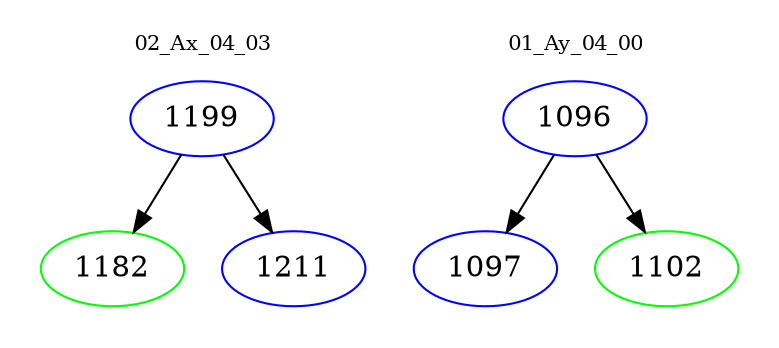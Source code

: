 digraph{
subgraph cluster_0 {
color = white
label = "02_Ax_04_03";
fontsize=10;
T0_1199 [label="1199", color="blue"]
T0_1199 -> T0_1182 [color="black"]
T0_1182 [label="1182", color="green"]
T0_1199 -> T0_1211 [color="black"]
T0_1211 [label="1211", color="blue"]
}
subgraph cluster_1 {
color = white
label = "01_Ay_04_00";
fontsize=10;
T1_1096 [label="1096", color="blue"]
T1_1096 -> T1_1097 [color="black"]
T1_1097 [label="1097", color="blue"]
T1_1096 -> T1_1102 [color="black"]
T1_1102 [label="1102", color="green"]
}
}
